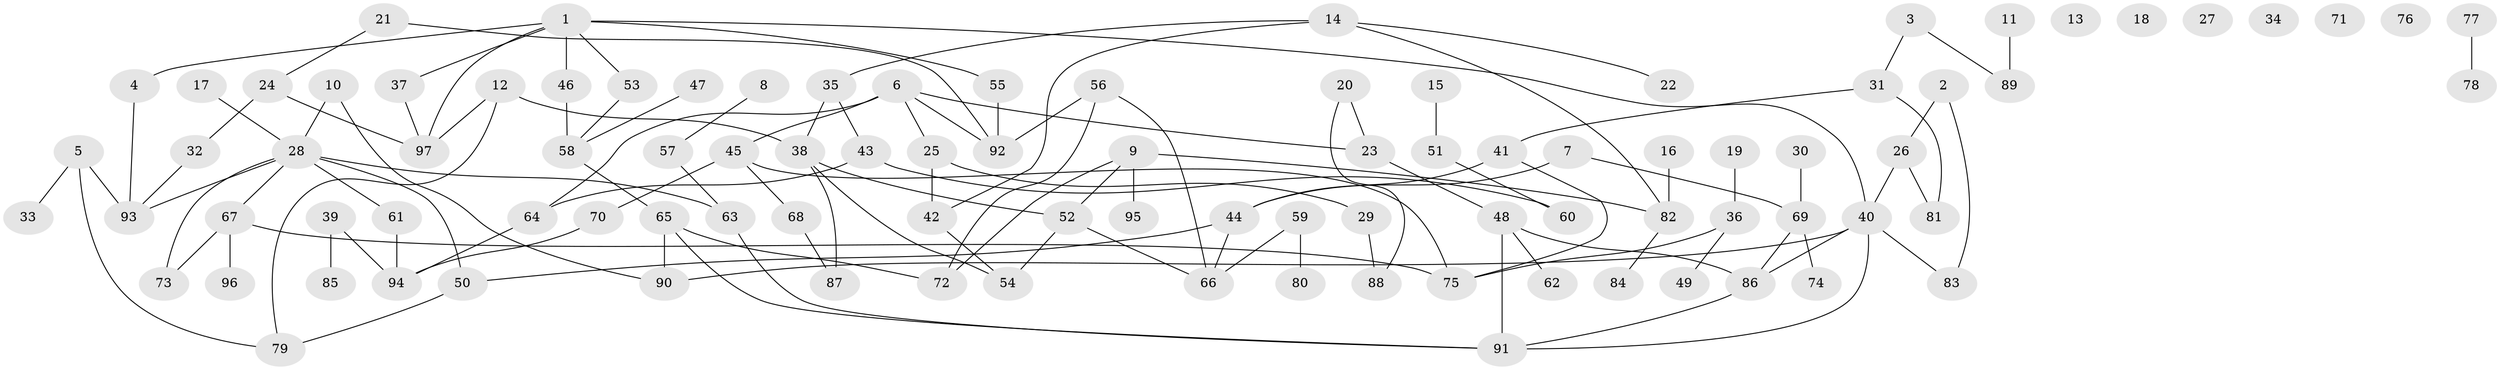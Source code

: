 // coarse degree distribution, {1: 0.2857142857142857, 5: 0.11904761904761904, 3: 0.14285714285714285, 2: 0.16666666666666666, 6: 0.047619047619047616, 4: 0.16666666666666666, 7: 0.07142857142857142}
// Generated by graph-tools (version 1.1) at 2025/35/03/04/25 23:35:49]
// undirected, 97 vertices, 121 edges
graph export_dot {
  node [color=gray90,style=filled];
  1;
  2;
  3;
  4;
  5;
  6;
  7;
  8;
  9;
  10;
  11;
  12;
  13;
  14;
  15;
  16;
  17;
  18;
  19;
  20;
  21;
  22;
  23;
  24;
  25;
  26;
  27;
  28;
  29;
  30;
  31;
  32;
  33;
  34;
  35;
  36;
  37;
  38;
  39;
  40;
  41;
  42;
  43;
  44;
  45;
  46;
  47;
  48;
  49;
  50;
  51;
  52;
  53;
  54;
  55;
  56;
  57;
  58;
  59;
  60;
  61;
  62;
  63;
  64;
  65;
  66;
  67;
  68;
  69;
  70;
  71;
  72;
  73;
  74;
  75;
  76;
  77;
  78;
  79;
  80;
  81;
  82;
  83;
  84;
  85;
  86;
  87;
  88;
  89;
  90;
  91;
  92;
  93;
  94;
  95;
  96;
  97;
  1 -- 4;
  1 -- 37;
  1 -- 40;
  1 -- 46;
  1 -- 53;
  1 -- 55;
  1 -- 97;
  2 -- 26;
  2 -- 83;
  3 -- 31;
  3 -- 89;
  4 -- 93;
  5 -- 33;
  5 -- 79;
  5 -- 93;
  6 -- 23;
  6 -- 25;
  6 -- 45;
  6 -- 64;
  6 -- 92;
  7 -- 44;
  7 -- 69;
  8 -- 57;
  9 -- 52;
  9 -- 72;
  9 -- 82;
  9 -- 95;
  10 -- 28;
  10 -- 90;
  11 -- 89;
  12 -- 38;
  12 -- 79;
  12 -- 97;
  14 -- 22;
  14 -- 35;
  14 -- 42;
  14 -- 82;
  15 -- 51;
  16 -- 82;
  17 -- 28;
  19 -- 36;
  20 -- 23;
  20 -- 88;
  21 -- 24;
  21 -- 92;
  23 -- 48;
  24 -- 32;
  24 -- 97;
  25 -- 29;
  25 -- 42;
  26 -- 40;
  26 -- 81;
  28 -- 50;
  28 -- 61;
  28 -- 63;
  28 -- 67;
  28 -- 73;
  28 -- 93;
  29 -- 88;
  30 -- 69;
  31 -- 41;
  31 -- 81;
  32 -- 93;
  35 -- 38;
  35 -- 43;
  36 -- 49;
  36 -- 75;
  37 -- 97;
  38 -- 52;
  38 -- 54;
  38 -- 87;
  39 -- 85;
  39 -- 94;
  40 -- 83;
  40 -- 86;
  40 -- 90;
  40 -- 91;
  41 -- 44;
  41 -- 75;
  42 -- 54;
  43 -- 60;
  43 -- 64;
  44 -- 50;
  44 -- 66;
  45 -- 68;
  45 -- 70;
  45 -- 75;
  46 -- 58;
  47 -- 58;
  48 -- 62;
  48 -- 86;
  48 -- 91;
  50 -- 79;
  51 -- 60;
  52 -- 54;
  52 -- 66;
  53 -- 58;
  55 -- 92;
  56 -- 66;
  56 -- 72;
  56 -- 92;
  57 -- 63;
  58 -- 65;
  59 -- 66;
  59 -- 80;
  61 -- 94;
  63 -- 91;
  64 -- 94;
  65 -- 72;
  65 -- 90;
  65 -- 91;
  67 -- 73;
  67 -- 75;
  67 -- 96;
  68 -- 87;
  69 -- 74;
  69 -- 86;
  70 -- 94;
  77 -- 78;
  82 -- 84;
  86 -- 91;
}
